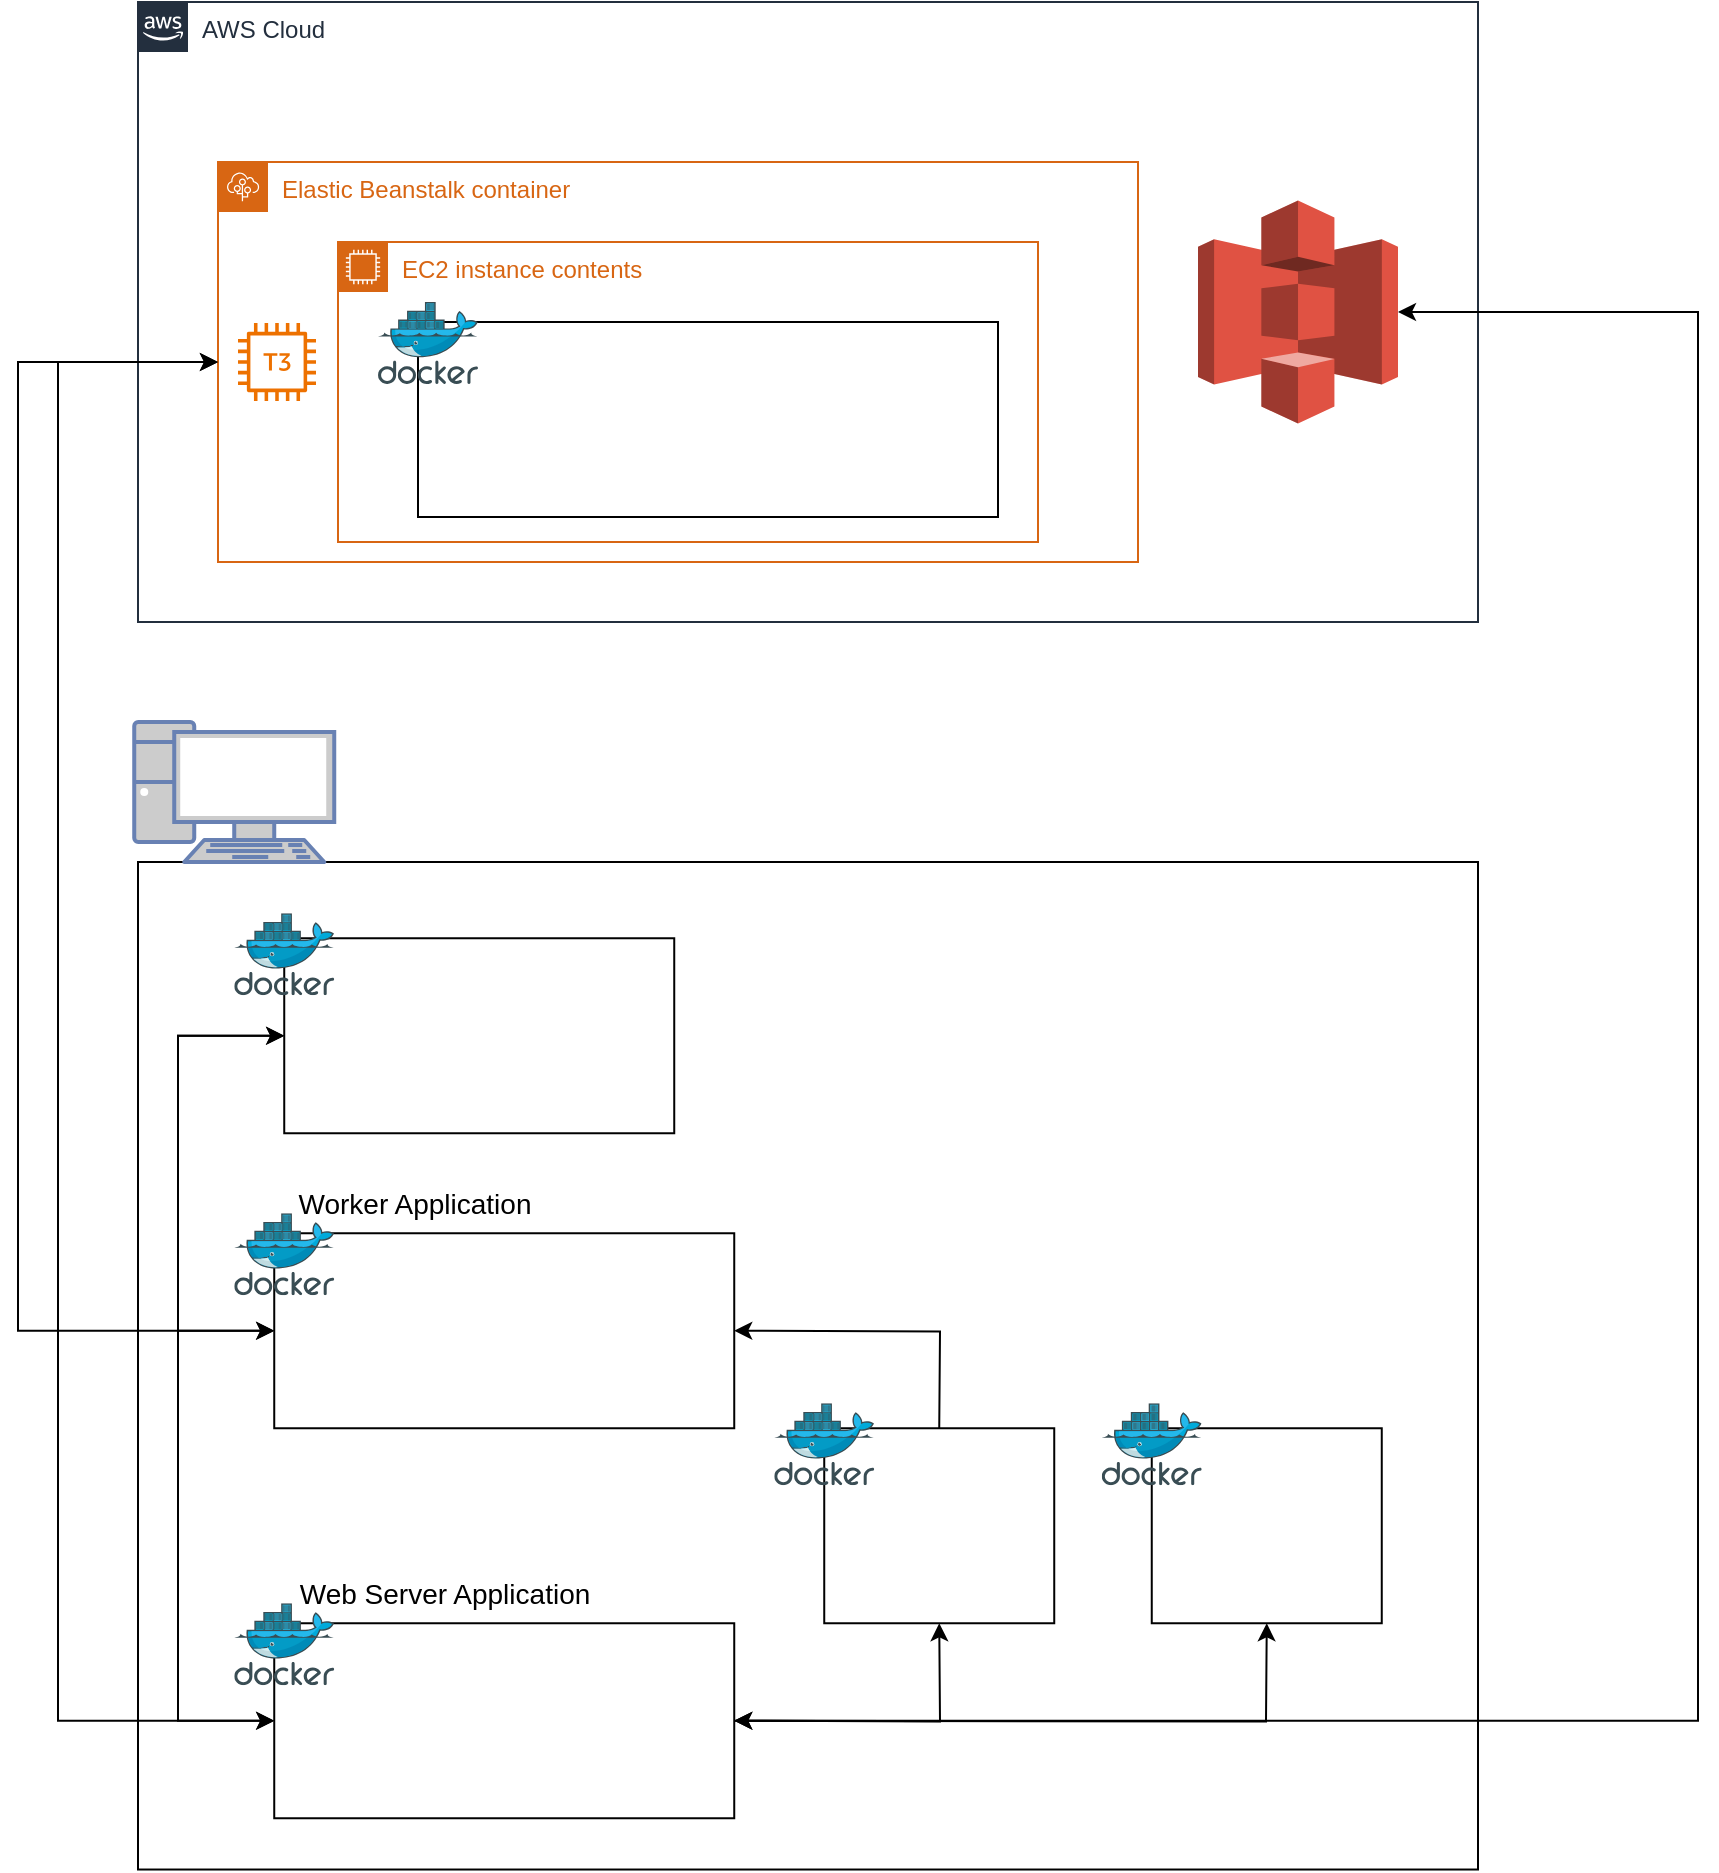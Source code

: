 <mxfile version="23.1.5" type="device">
  <diagram name="페이지-1" id="kESVpRwPVcmqxhYA4HCL">
    <mxGraphModel dx="3052" dy="2527" grid="1" gridSize="10" guides="1" tooltips="1" connect="1" arrows="1" fold="1" page="1" pageScale="1" pageWidth="827" pageHeight="1169" math="0" shadow="0">
      <root>
        <mxCell id="0" />
        <mxCell id="1" parent="0" />
        <mxCell id="7R14jChWNLjdsxdEnZTE-101" value="AWS Cloud" style="points=[[0,0],[0.25,0],[0.5,0],[0.75,0],[1,0],[1,0.25],[1,0.5],[1,0.75],[1,1],[0.75,1],[0.5,1],[0.25,1],[0,1],[0,0.75],[0,0.5],[0,0.25]];outlineConnect=0;gradientColor=none;html=1;whiteSpace=wrap;fontSize=12;fontStyle=0;container=1;pointerEvents=0;collapsible=0;recursiveResize=0;shape=mxgraph.aws4.group;grIcon=mxgraph.aws4.group_aws_cloud_alt;strokeColor=#232F3E;fillColor=none;verticalAlign=top;align=left;spacingLeft=30;fontColor=#232F3E;dashed=0;" parent="1" vertex="1">
          <mxGeometry y="-870" width="670" height="310" as="geometry" />
        </mxCell>
        <mxCell id="7R14jChWNLjdsxdEnZTE-8" value="Elastic Beanstalk container" style="points=[[0,0],[0.25,0],[0.5,0],[0.75,0],[1,0],[1,0.25],[1,0.5],[1,0.75],[1,1],[0.75,1],[0.5,1],[0.25,1],[0,1],[0,0.75],[0,0.5],[0,0.25]];outlineConnect=0;gradientColor=none;html=1;whiteSpace=wrap;fontSize=12;fontStyle=0;container=1;pointerEvents=0;collapsible=0;recursiveResize=0;shape=mxgraph.aws4.group;grIcon=mxgraph.aws4.group_elastic_beanstalk;strokeColor=#D86613;fillColor=none;verticalAlign=top;align=left;spacingLeft=30;fontColor=#D86613;dashed=0;" parent="7R14jChWNLjdsxdEnZTE-101" vertex="1">
          <mxGeometry x="40" y="80" width="460" height="200" as="geometry" />
        </mxCell>
        <mxCell id="7R14jChWNLjdsxdEnZTE-9" value="EC2 instance contents" style="points=[[0,0],[0.25,0],[0.5,0],[0.75,0],[1,0],[1,0.25],[1,0.5],[1,0.75],[1,1],[0.75,1],[0.5,1],[0.25,1],[0,1],[0,0.75],[0,0.5],[0,0.25]];outlineConnect=0;gradientColor=none;html=1;whiteSpace=wrap;fontSize=12;fontStyle=0;container=1;pointerEvents=0;collapsible=0;recursiveResize=0;shape=mxgraph.aws4.group;grIcon=mxgraph.aws4.group_ec2_instance_contents;strokeColor=#D86613;fillColor=none;verticalAlign=top;align=left;spacingLeft=30;fontColor=#D86613;dashed=0;" parent="7R14jChWNLjdsxdEnZTE-8" vertex="1">
          <mxGeometry x="60" y="40" width="350" height="150" as="geometry" />
        </mxCell>
        <mxCell id="7R14jChWNLjdsxdEnZTE-10" value="" style="rounded=0;whiteSpace=wrap;html=1;" parent="7R14jChWNLjdsxdEnZTE-9" vertex="1">
          <mxGeometry x="40" y="40" width="290" height="97.5" as="geometry" />
        </mxCell>
        <mxCell id="7R14jChWNLjdsxdEnZTE-11" value="" style="shape=image;verticalLabelPosition=bottom;labelBackgroundColor=default;verticalAlign=top;aspect=fixed;imageAspect=0;image=https://download.logo.wine/logo/Ruby_on_Rails/Ruby_on_Rails-Logo.wine.png;" parent="7R14jChWNLjdsxdEnZTE-9" vertex="1">
          <mxGeometry x="50" y="48.75" width="120" height="80" as="geometry" />
        </mxCell>
        <mxCell id="7R14jChWNLjdsxdEnZTE-12" value="" style="image;sketch=0;aspect=fixed;html=1;points=[];align=center;fontSize=12;image=img/lib/mscae/Docker.svg;" parent="7R14jChWNLjdsxdEnZTE-9" vertex="1">
          <mxGeometry x="20" y="30" width="50" height="41" as="geometry" />
        </mxCell>
        <mxCell id="7R14jChWNLjdsxdEnZTE-13" value="" style="shape=image;verticalLabelPosition=bottom;labelBackgroundColor=default;verticalAlign=top;aspect=fixed;imageAspect=0;image=https://upload.wikimedia.org/wikipedia/commons/thumb/2/29/Postgresql_elephant.svg/993px-Postgresql_elephant.svg.png;" parent="7R14jChWNLjdsxdEnZTE-9" vertex="1">
          <mxGeometry x="180" y="63.13" width="49.7" height="51.25" as="geometry" />
        </mxCell>
        <mxCell id="7R14jChWNLjdsxdEnZTE-14" value="" style="shape=image;verticalLabelPosition=bottom;labelBackgroundColor=default;verticalAlign=top;aspect=fixed;imageAspect=0;image=https://cdn.freebiesupply.com/logos/large/2x/rabbitmq-logo-png-transparent.png;" parent="7R14jChWNLjdsxdEnZTE-9" vertex="1">
          <mxGeometry x="270" y="64.38" width="47.25" height="50" as="geometry" />
        </mxCell>
        <mxCell id="7R14jChWNLjdsxdEnZTE-15" value="" style="sketch=0;outlineConnect=0;fontColor=#232F3E;gradientColor=none;fillColor=#ED7100;strokeColor=none;dashed=0;verticalLabelPosition=bottom;verticalAlign=top;align=center;html=1;fontSize=12;fontStyle=0;aspect=fixed;pointerEvents=1;shape=mxgraph.aws4.t3_instance;" parent="7R14jChWNLjdsxdEnZTE-8" vertex="1">
          <mxGeometry x="10" y="80.5" width="39" height="39" as="geometry" />
        </mxCell>
        <mxCell id="7R14jChWNLjdsxdEnZTE-102" value="" style="outlineConnect=0;dashed=0;verticalLabelPosition=bottom;verticalAlign=top;align=center;html=1;shape=mxgraph.aws3.s3;fillColor=#E05243;gradientColor=none;" parent="7R14jChWNLjdsxdEnZTE-101" vertex="1">
          <mxGeometry x="530" y="99.25" width="100" height="111.5" as="geometry" />
        </mxCell>
        <mxCell id="7R14jChWNLjdsxdEnZTE-169" value="" style="rounded=0;whiteSpace=wrap;html=1;fillColor=none;" parent="1" vertex="1">
          <mxGeometry y="-440" width="670" height="503.76" as="geometry" />
        </mxCell>
        <mxCell id="7R14jChWNLjdsxdEnZTE-114" value="" style="rounded=0;whiteSpace=wrap;html=1;" parent="1" vertex="1">
          <mxGeometry x="68.12" y="-254.37" width="230" height="97.5" as="geometry" />
        </mxCell>
        <mxCell id="7R14jChWNLjdsxdEnZTE-116" value="" style="image;sketch=0;aspect=fixed;html=1;points=[];align=center;fontSize=12;image=img/lib/mscae/Docker.svg;" parent="1" vertex="1">
          <mxGeometry x="48.12" y="-264.37" width="50" height="41" as="geometry" />
        </mxCell>
        <mxCell id="7R14jChWNLjdsxdEnZTE-129" value="" style="shape=image;verticalLabelPosition=bottom;labelBackgroundColor=default;verticalAlign=top;aspect=fixed;imageAspect=0;image=https://uxwing.com/wp-content/themes/uxwing/download/brands-and-social-media/nest-js-icon.png;" parent="1" vertex="1">
          <mxGeometry x="108.12" y="-240.62" width="70" height="70" as="geometry" />
        </mxCell>
        <mxCell id="7R14jChWNLjdsxdEnZTE-131" value="" style="shape=image;verticalLabelPosition=bottom;labelBackgroundColor=default;verticalAlign=top;aspect=fixed;imageAspect=0;image=https://seeklogo.com/images/P/prisma-logo-3805665B69-seeklogo.com.png;" parent="1" vertex="1">
          <mxGeometry x="218.12" y="-240.62" width="57.87" height="70" as="geometry" />
        </mxCell>
        <mxCell id="7R14jChWNLjdsxdEnZTE-144" value="" style="rounded=0;whiteSpace=wrap;html=1;" parent="1" vertex="1">
          <mxGeometry x="68.12" y="-59.37" width="230" height="97.5" as="geometry" />
        </mxCell>
        <mxCell id="7R14jChWNLjdsxdEnZTE-145" value="" style="image;sketch=0;aspect=fixed;html=1;points=[];align=center;fontSize=12;image=img/lib/mscae/Docker.svg;" parent="1" vertex="1">
          <mxGeometry x="48.12" y="-69.37" width="50" height="41" as="geometry" />
        </mxCell>
        <mxCell id="7R14jChWNLjdsxdEnZTE-146" value="" style="shape=image;verticalLabelPosition=bottom;labelBackgroundColor=default;verticalAlign=top;aspect=fixed;imageAspect=0;image=https://uxwing.com/wp-content/themes/uxwing/download/brands-and-social-media/nest-js-icon.png;" parent="1" vertex="1">
          <mxGeometry x="108.12" y="-45.62" width="70" height="70" as="geometry" />
        </mxCell>
        <mxCell id="7R14jChWNLjdsxdEnZTE-147" value="" style="shape=image;verticalLabelPosition=bottom;labelBackgroundColor=default;verticalAlign=top;aspect=fixed;imageAspect=0;image=https://seeklogo.com/images/P/prisma-logo-3805665B69-seeklogo.com.png;" parent="1" vertex="1">
          <mxGeometry x="218.12" y="-45.62" width="57.87" height="70" as="geometry" />
        </mxCell>
        <mxCell id="7R14jChWNLjdsxdEnZTE-148" value="&lt;font style=&quot;font-size: 14px;&quot;&gt;Web Server Application&lt;/font&gt;" style="text;html=1;align=center;verticalAlign=middle;resizable=0;points=[];autosize=1;strokeColor=none;fillColor=none;" parent="1" vertex="1">
          <mxGeometry x="68.12" y="-89.37" width="170" height="30" as="geometry" />
        </mxCell>
        <mxCell id="7R14jChWNLjdsxdEnZTE-149" value="&lt;font style=&quot;font-size: 14px;&quot;&gt;Worker Application&lt;/font&gt;" style="text;html=1;align=center;verticalAlign=middle;resizable=0;points=[];autosize=1;strokeColor=none;fillColor=none;" parent="1" vertex="1">
          <mxGeometry x="68.12" y="-284.37" width="140" height="30" as="geometry" />
        </mxCell>
        <mxCell id="7R14jChWNLjdsxdEnZTE-150" value="" style="rounded=0;whiteSpace=wrap;html=1;" parent="1" vertex="1">
          <mxGeometry x="343.12" y="-156.87" width="115" height="97.5" as="geometry" />
        </mxCell>
        <mxCell id="7R14jChWNLjdsxdEnZTE-151" value="" style="image;sketch=0;aspect=fixed;html=1;points=[];align=center;fontSize=12;image=img/lib/mscae/Docker.svg;" parent="1" vertex="1">
          <mxGeometry x="318.12" y="-169.37" width="50" height="41" as="geometry" />
        </mxCell>
        <mxCell id="7R14jChWNLjdsxdEnZTE-156" value="" style="shape=image;verticalLabelPosition=bottom;labelBackgroundColor=default;verticalAlign=top;aspect=fixed;imageAspect=0;image=https://cdn.freebiesupply.com/logos/large/2x/rabbitmq-logo-png-transparent.png;" parent="1" vertex="1">
          <mxGeometry x="370.5" y="-140" width="60.24" height="63.75" as="geometry" />
        </mxCell>
        <mxCell id="7R14jChWNLjdsxdEnZTE-160" value="" style="rounded=0;whiteSpace=wrap;html=1;" parent="1" vertex="1">
          <mxGeometry x="73.12" y="-401.87" width="195" height="97.5" as="geometry" />
        </mxCell>
        <mxCell id="7R14jChWNLjdsxdEnZTE-161" value="" style="image;sketch=0;aspect=fixed;html=1;points=[];align=center;fontSize=12;image=img/lib/mscae/Docker.svg;" parent="1" vertex="1">
          <mxGeometry x="48.12" y="-414.37" width="50" height="41" as="geometry" />
        </mxCell>
        <mxCell id="7R14jChWNLjdsxdEnZTE-163" value="" style="shape=image;verticalLabelPosition=bottom;labelBackgroundColor=default;verticalAlign=top;aspect=fixed;imageAspect=0;image=https://upload.wikimedia.org/wikipedia/labs/8/8e/Mysql_logo.png;" parent="1" vertex="1">
          <mxGeometry x="102.87" y="-388.13" width="135.5" height="70" as="geometry" />
        </mxCell>
        <mxCell id="7R14jChWNLjdsxdEnZTE-166" value="" style="rounded=0;whiteSpace=wrap;html=1;" parent="1" vertex="1">
          <mxGeometry x="506.88" y="-156.87" width="115" height="97.5" as="geometry" />
        </mxCell>
        <mxCell id="7R14jChWNLjdsxdEnZTE-167" value="" style="image;sketch=0;aspect=fixed;html=1;points=[];align=center;fontSize=12;image=img/lib/mscae/Docker.svg;" parent="1" vertex="1">
          <mxGeometry x="481.88" y="-169.37" width="50" height="41" as="geometry" />
        </mxCell>
        <mxCell id="7R14jChWNLjdsxdEnZTE-165" value="" style="shape=image;verticalLabelPosition=bottom;labelBackgroundColor=default;verticalAlign=top;aspect=fixed;imageAspect=0;image=https://cdn.icon-icons.com/icons2/2415/PNG/512/redis_plain_logo_icon_146366.png;" parent="1" vertex="1">
          <mxGeometry x="527.5" y="-145.01" width="73.76" height="73.76" as="geometry" />
        </mxCell>
        <mxCell id="7R14jChWNLjdsxdEnZTE-170" value="" style="endArrow=classic;html=1;rounded=0;exitX=1;exitY=0.5;exitDx=0;exitDy=0;entryX=0.5;entryY=1;entryDx=0;entryDy=0;" parent="1" source="7R14jChWNLjdsxdEnZTE-144" target="7R14jChWNLjdsxdEnZTE-150" edge="1">
          <mxGeometry width="50" height="50" relative="1" as="geometry">
            <mxPoint x="385" y="-276.24" as="sourcePoint" />
            <mxPoint x="435" y="-326.24" as="targetPoint" />
            <Array as="points">
              <mxPoint x="401" y="-10.24" />
            </Array>
          </mxGeometry>
        </mxCell>
        <mxCell id="7R14jChWNLjdsxdEnZTE-171" value="" style="endArrow=classic;html=1;rounded=0;exitX=0.5;exitY=0;exitDx=0;exitDy=0;entryX=1;entryY=0.5;entryDx=0;entryDy=0;" parent="1" source="7R14jChWNLjdsxdEnZTE-150" target="7R14jChWNLjdsxdEnZTE-114" edge="1">
          <mxGeometry width="50" height="50" relative="1" as="geometry">
            <mxPoint x="385" y="-276.24" as="sourcePoint" />
            <mxPoint x="435" y="-326.24" as="targetPoint" />
            <Array as="points">
              <mxPoint x="401" y="-205.24" />
            </Array>
          </mxGeometry>
        </mxCell>
        <mxCell id="7R14jChWNLjdsxdEnZTE-172" value="" style="endArrow=classic;startArrow=classic;html=1;rounded=0;exitX=1;exitY=0.5;exitDx=0;exitDy=0;entryX=0.5;entryY=1;entryDx=0;entryDy=0;" parent="1" source="7R14jChWNLjdsxdEnZTE-144" target="7R14jChWNLjdsxdEnZTE-166" edge="1">
          <mxGeometry width="50" height="50" relative="1" as="geometry">
            <mxPoint x="465" y="21.63" as="sourcePoint" />
            <mxPoint x="515" y="-28.37" as="targetPoint" />
            <Array as="points">
              <mxPoint x="564" y="-10.24" />
            </Array>
          </mxGeometry>
        </mxCell>
        <mxCell id="7R14jChWNLjdsxdEnZTE-173" value="" style="endArrow=classic;startArrow=classic;html=1;rounded=0;exitX=1;exitY=0.5;exitDx=0;exitDy=0;entryX=1;entryY=0.5;entryDx=0;entryDy=0;entryPerimeter=0;edgeStyle=elbowEdgeStyle;" parent="1" source="7R14jChWNLjdsxdEnZTE-144" target="7R14jChWNLjdsxdEnZTE-102" edge="1">
          <mxGeometry width="50" height="50" relative="1" as="geometry">
            <mxPoint x="465.74" y="-55.63" as="sourcePoint" />
            <mxPoint x="750" y="-460" as="targetPoint" />
            <Array as="points">
              <mxPoint x="780" y="-410" />
            </Array>
          </mxGeometry>
        </mxCell>
        <mxCell id="7R14jChWNLjdsxdEnZTE-175" value="" style="endArrow=classic;startArrow=classic;html=1;rounded=0;edgeStyle=elbowEdgeStyle;exitX=0;exitY=0.5;exitDx=0;exitDy=0;entryX=0;entryY=0.5;entryDx=0;entryDy=0;" parent="1" source="7R14jChWNLjdsxdEnZTE-144" target="7R14jChWNLjdsxdEnZTE-160" edge="1">
          <mxGeometry width="50" height="50" relative="1" as="geometry">
            <mxPoint x="230" y="-276.24" as="sourcePoint" />
            <mxPoint x="280" y="-326.24" as="targetPoint" />
            <Array as="points">
              <mxPoint x="20" y="-166.24" />
            </Array>
          </mxGeometry>
        </mxCell>
        <mxCell id="7R14jChWNLjdsxdEnZTE-176" value="" style="endArrow=classic;startArrow=classic;html=1;rounded=0;exitX=0;exitY=0.5;exitDx=0;exitDy=0;edgeStyle=elbowEdgeStyle;entryX=0;entryY=0.5;entryDx=0;entryDy=0;" parent="1" source="7R14jChWNLjdsxdEnZTE-114" target="7R14jChWNLjdsxdEnZTE-160" edge="1">
          <mxGeometry width="50" height="50" relative="1" as="geometry">
            <mxPoint x="230" y="-276.24" as="sourcePoint" />
            <mxPoint x="280" y="-326.24" as="targetPoint" />
            <Array as="points">
              <mxPoint x="20" y="-266.24" />
            </Array>
          </mxGeometry>
        </mxCell>
        <mxCell id="7R14jChWNLjdsxdEnZTE-177" value="" style="endArrow=classic;startArrow=classic;html=1;rounded=0;edgeStyle=elbowEdgeStyle;exitX=0;exitY=0.5;exitDx=0;exitDy=0;entryX=0;entryY=0.5;entryDx=0;entryDy=0;" parent="1" source="7R14jChWNLjdsxdEnZTE-144" target="7R14jChWNLjdsxdEnZTE-8" edge="1">
          <mxGeometry width="50" height="50" relative="1" as="geometry">
            <mxPoint x="170" y="-370" as="sourcePoint" />
            <mxPoint x="220" y="-420" as="targetPoint" />
            <Array as="points">
              <mxPoint x="-40" y="-260" />
            </Array>
          </mxGeometry>
        </mxCell>
        <mxCell id="7R14jChWNLjdsxdEnZTE-178" value="" style="endArrow=classic;startArrow=classic;html=1;rounded=0;exitX=0;exitY=0.5;exitDx=0;exitDy=0;edgeStyle=elbowEdgeStyle;entryX=0;entryY=0.5;entryDx=0;entryDy=0;" parent="1" source="7R14jChWNLjdsxdEnZTE-114" target="7R14jChWNLjdsxdEnZTE-8" edge="1">
          <mxGeometry width="50" height="50" relative="1" as="geometry">
            <mxPoint x="160" y="-370" as="sourcePoint" />
            <mxPoint x="210" y="-420" as="targetPoint" />
            <Array as="points">
              <mxPoint x="-60" y="-480" />
            </Array>
          </mxGeometry>
        </mxCell>
        <mxCell id="7R14jChWNLjdsxdEnZTE-179" value="" style="fontColor=#0066CC;verticalAlign=top;verticalLabelPosition=bottom;labelPosition=center;align=center;html=1;outlineConnect=0;fillColor=#CCCCCC;strokeColor=#6881B3;gradientColor=none;gradientDirection=north;strokeWidth=2;shape=mxgraph.networks.pc;" parent="1" vertex="1">
          <mxGeometry x="-1.88" y="-510" width="100" height="70" as="geometry" />
        </mxCell>
      </root>
    </mxGraphModel>
  </diagram>
</mxfile>
